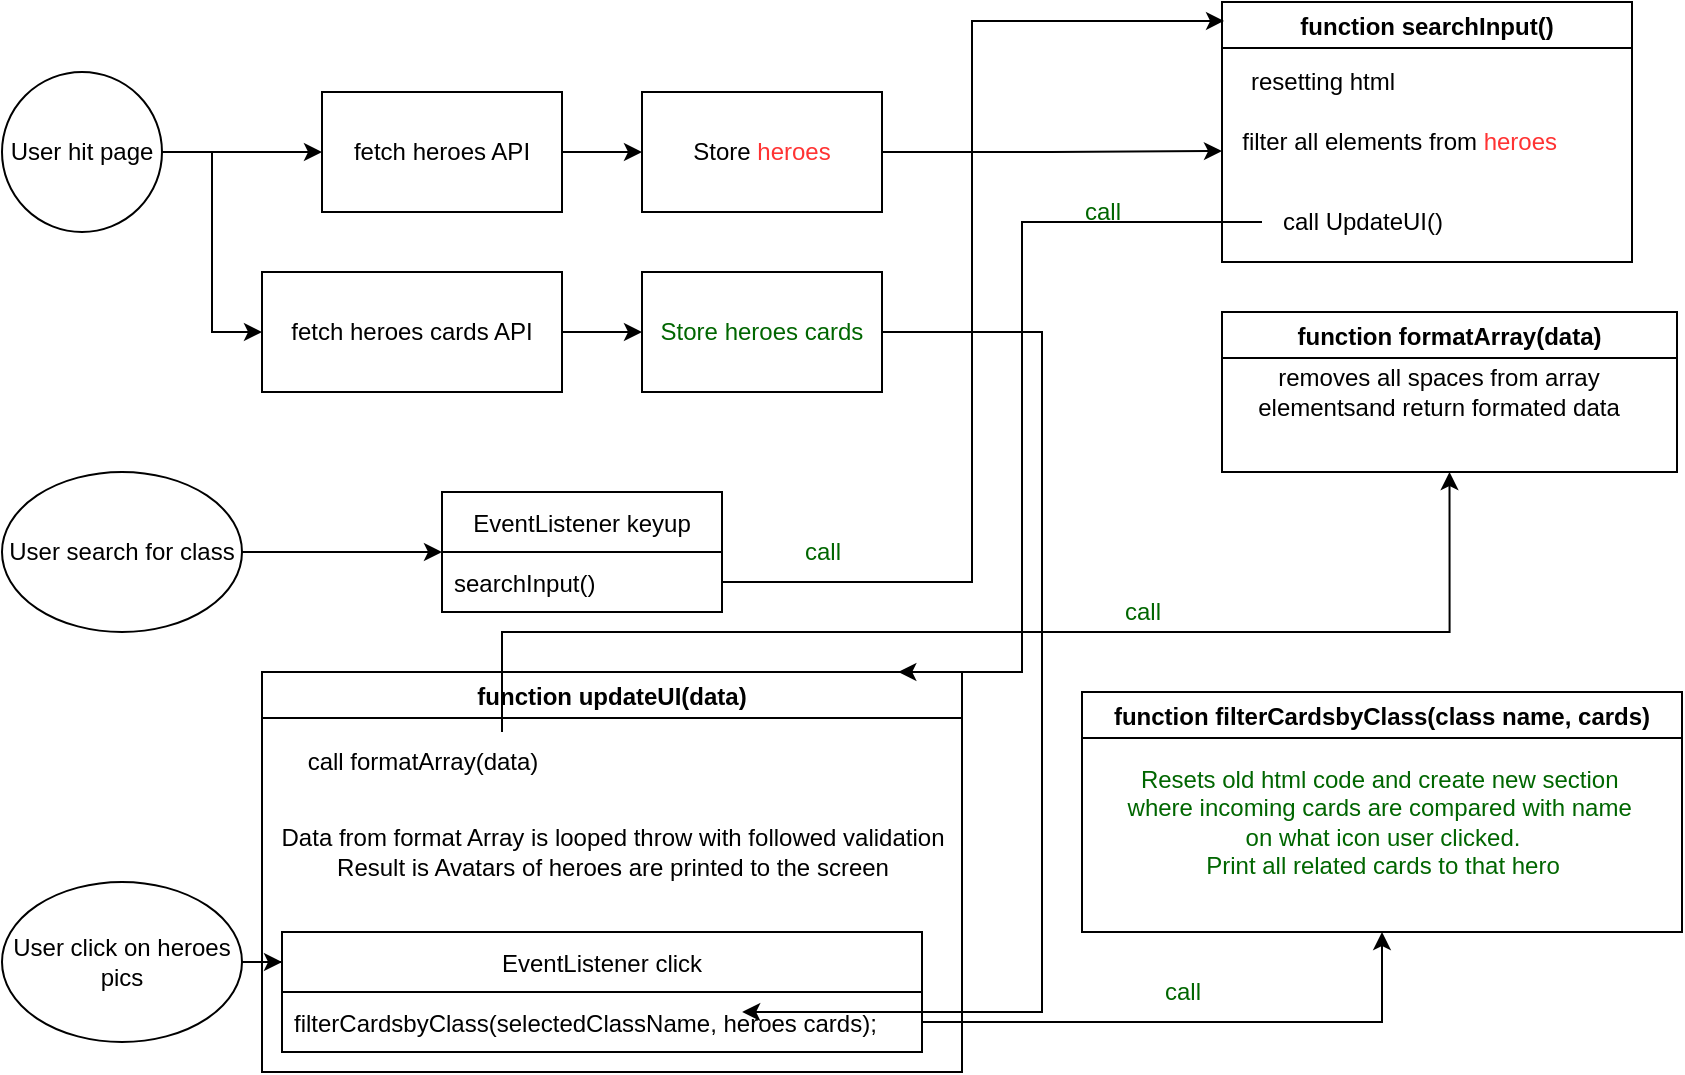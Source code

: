 <mxfile version="20.5.0" type="github">
  <diagram id="PT5i70ApuleBfZ0L2YG0" name="Page-1">
    <mxGraphModel dx="901" dy="1636" grid="1" gridSize="10" guides="1" tooltips="1" connect="1" arrows="1" fold="1" page="1" pageScale="1" pageWidth="850" pageHeight="1100" math="0" shadow="0">
      <root>
        <mxCell id="0" />
        <mxCell id="1" parent="0" />
        <mxCell id="_oNZKD1tMgcTPEdZH6ye-52" style="edgeStyle=orthogonalEdgeStyle;rounded=0;orthogonalLoop=1;jettySize=auto;html=1;" edge="1" parent="1" source="_oNZKD1tMgcTPEdZH6ye-7" target="_oNZKD1tMgcTPEdZH6ye-16">
          <mxGeometry relative="1" as="geometry" />
        </mxCell>
        <mxCell id="_oNZKD1tMgcTPEdZH6ye-7" value="fetch heroes API" style="rounded=0;whiteSpace=wrap;html=1;" vertex="1" parent="1">
          <mxGeometry x="160" y="20" width="120" height="60" as="geometry" />
        </mxCell>
        <mxCell id="_oNZKD1tMgcTPEdZH6ye-40" style="edgeStyle=orthogonalEdgeStyle;rounded=0;orthogonalLoop=1;jettySize=auto;html=1;entryX=0;entryY=0.65;entryDx=0;entryDy=0;entryPerimeter=0;" edge="1" parent="1" source="_oNZKD1tMgcTPEdZH6ye-16" target="_oNZKD1tMgcTPEdZH6ye-36">
          <mxGeometry relative="1" as="geometry" />
        </mxCell>
        <mxCell id="_oNZKD1tMgcTPEdZH6ye-16" value="Store &lt;font color=&quot;#ff3333&quot;&gt;heroes&lt;/font&gt;" style="rounded=0;whiteSpace=wrap;html=1;" vertex="1" parent="1">
          <mxGeometry x="320" y="20" width="120" height="60" as="geometry" />
        </mxCell>
        <mxCell id="_oNZKD1tMgcTPEdZH6ye-51" style="edgeStyle=orthogonalEdgeStyle;rounded=0;orthogonalLoop=1;jettySize=auto;html=1;entryX=0;entryY=0.5;entryDx=0;entryDy=0;" edge="1" parent="1" source="_oNZKD1tMgcTPEdZH6ye-22" target="_oNZKD1tMgcTPEdZH6ye-23">
          <mxGeometry relative="1" as="geometry" />
        </mxCell>
        <mxCell id="_oNZKD1tMgcTPEdZH6ye-22" value="fetch heroes cards API" style="rounded=0;whiteSpace=wrap;html=1;" vertex="1" parent="1">
          <mxGeometry x="130" y="110" width="150" height="60" as="geometry" />
        </mxCell>
        <mxCell id="_oNZKD1tMgcTPEdZH6ye-83" style="edgeStyle=orthogonalEdgeStyle;rounded=0;orthogonalLoop=1;jettySize=auto;html=1;entryX=0.719;entryY=0.333;entryDx=0;entryDy=0;entryPerimeter=0;fontColor=#006600;" edge="1" parent="1" source="_oNZKD1tMgcTPEdZH6ye-23" target="_oNZKD1tMgcTPEdZH6ye-60">
          <mxGeometry relative="1" as="geometry">
            <Array as="points">
              <mxPoint x="520" y="140" />
              <mxPoint x="520" y="480" />
            </Array>
          </mxGeometry>
        </mxCell>
        <mxCell id="_oNZKD1tMgcTPEdZH6ye-23" value="&lt;font color=&quot;#006600&quot;&gt;Store heroes cards&lt;/font&gt;" style="rounded=0;whiteSpace=wrap;html=1;" vertex="1" parent="1">
          <mxGeometry x="320" y="110" width="120" height="60" as="geometry" />
        </mxCell>
        <mxCell id="_oNZKD1tMgcTPEdZH6ye-27" value="EventListener keyup" style="swimlane;fontStyle=0;childLayout=stackLayout;horizontal=1;startSize=30;horizontalStack=0;resizeParent=1;resizeParentMax=0;resizeLast=0;collapsible=1;marginBottom=0;" vertex="1" parent="1">
          <mxGeometry x="220" y="220" width="140" height="60" as="geometry" />
        </mxCell>
        <mxCell id="_oNZKD1tMgcTPEdZH6ye-28" value="searchInput()" style="text;strokeColor=none;fillColor=none;align=left;verticalAlign=middle;spacingLeft=4;spacingRight=4;overflow=hidden;points=[[0,0.5],[1,0.5]];portConstraint=eastwest;rotatable=0;" vertex="1" parent="_oNZKD1tMgcTPEdZH6ye-27">
          <mxGeometry y="30" width="140" height="30" as="geometry" />
        </mxCell>
        <mxCell id="_oNZKD1tMgcTPEdZH6ye-32" style="edgeStyle=orthogonalEdgeStyle;rounded=0;orthogonalLoop=1;jettySize=auto;html=1;" edge="1" parent="1" source="_oNZKD1tMgcTPEdZH6ye-31" target="_oNZKD1tMgcTPEdZH6ye-27">
          <mxGeometry relative="1" as="geometry" />
        </mxCell>
        <mxCell id="_oNZKD1tMgcTPEdZH6ye-31" value="User search for class" style="ellipse;whiteSpace=wrap;html=1;" vertex="1" parent="1">
          <mxGeometry y="210" width="120" height="80" as="geometry" />
        </mxCell>
        <mxCell id="_oNZKD1tMgcTPEdZH6ye-33" value="function searchInput()" style="swimlane;" vertex="1" parent="1">
          <mxGeometry x="610" y="-25" width="205" height="130" as="geometry" />
        </mxCell>
        <mxCell id="_oNZKD1tMgcTPEdZH6ye-35" value="resetting html" style="text;html=1;align=center;verticalAlign=middle;resizable=0;points=[];autosize=1;strokeColor=none;fillColor=none;" vertex="1" parent="_oNZKD1tMgcTPEdZH6ye-33">
          <mxGeometry y="25" width="100" height="30" as="geometry" />
        </mxCell>
        <mxCell id="_oNZKD1tMgcTPEdZH6ye-36" value="filter all elements from &lt;font color=&quot;#ff3333&quot;&gt;heroes&lt;/font&gt;&amp;nbsp;" style="text;html=1;align=center;verticalAlign=middle;resizable=0;points=[];autosize=1;strokeColor=none;fillColor=none;" vertex="1" parent="_oNZKD1tMgcTPEdZH6ye-33">
          <mxGeometry y="55" width="180" height="30" as="geometry" />
        </mxCell>
        <mxCell id="_oNZKD1tMgcTPEdZH6ye-41" value="call UpdateUI()&lt;br&gt;" style="text;html=1;align=center;verticalAlign=middle;resizable=0;points=[];autosize=1;strokeColor=none;fillColor=none;" vertex="1" parent="_oNZKD1tMgcTPEdZH6ye-33">
          <mxGeometry x="20" y="95" width="100" height="30" as="geometry" />
        </mxCell>
        <mxCell id="_oNZKD1tMgcTPEdZH6ye-34" style="edgeStyle=orthogonalEdgeStyle;rounded=0;orthogonalLoop=1;jettySize=auto;html=1;entryX=0.005;entryY=0.073;entryDx=0;entryDy=0;entryPerimeter=0;" edge="1" parent="1" source="_oNZKD1tMgcTPEdZH6ye-28" target="_oNZKD1tMgcTPEdZH6ye-33">
          <mxGeometry relative="1" as="geometry">
            <mxPoint x="560" y="40" as="targetPoint" />
          </mxGeometry>
        </mxCell>
        <mxCell id="_oNZKD1tMgcTPEdZH6ye-42" value="function updateUI(data)" style="swimlane;" vertex="1" parent="1">
          <mxGeometry x="130" y="310" width="350" height="200" as="geometry" />
        </mxCell>
        <mxCell id="_oNZKD1tMgcTPEdZH6ye-43" value="call formatArray(data)" style="text;html=1;align=center;verticalAlign=middle;resizable=0;points=[];autosize=1;strokeColor=none;fillColor=none;" vertex="1" parent="_oNZKD1tMgcTPEdZH6ye-42">
          <mxGeometry x="10" y="30" width="140" height="30" as="geometry" />
        </mxCell>
        <mxCell id="_oNZKD1tMgcTPEdZH6ye-58" value="&lt;font color=&quot;#000000&quot;&gt;Data from format Array is looped throw with followed validation&lt;br&gt;Result is Avatars of heroes are printed to the screen&lt;br&gt;&lt;/font&gt;" style="text;html=1;align=center;verticalAlign=middle;resizable=0;points=[];autosize=1;strokeColor=none;fillColor=none;fontColor=#FF3333;" vertex="1" parent="_oNZKD1tMgcTPEdZH6ye-42">
          <mxGeometry y="70" width="350" height="40" as="geometry" />
        </mxCell>
        <mxCell id="_oNZKD1tMgcTPEdZH6ye-59" value="EventListener click" style="swimlane;fontStyle=0;childLayout=stackLayout;horizontal=1;startSize=30;horizontalStack=0;resizeParent=1;resizeParentMax=0;resizeLast=0;collapsible=1;marginBottom=0;fontColor=#000000;" vertex="1" parent="_oNZKD1tMgcTPEdZH6ye-42">
          <mxGeometry x="10" y="130" width="320" height="60" as="geometry" />
        </mxCell>
        <mxCell id="_oNZKD1tMgcTPEdZH6ye-60" value="          filterCardsbyClass(selectedClassName, heroes cards);" style="text;strokeColor=none;fillColor=none;align=left;verticalAlign=middle;spacingLeft=4;spacingRight=4;overflow=hidden;points=[[0,0.5],[1,0.5]];portConstraint=eastwest;rotatable=0;fontColor=#000000;" vertex="1" parent="_oNZKD1tMgcTPEdZH6ye-59">
          <mxGeometry y="30" width="320" height="30" as="geometry" />
        </mxCell>
        <mxCell id="_oNZKD1tMgcTPEdZH6ye-44" value="function formatArray(data)" style="swimlane;" vertex="1" parent="1">
          <mxGeometry x="610" y="130" width="227.5" height="80" as="geometry" />
        </mxCell>
        <mxCell id="_oNZKD1tMgcTPEdZH6ye-47" value="removes all spaces from array &lt;br&gt;elementsand return formated data" style="text;html=1;align=center;verticalAlign=middle;resizable=0;points=[];autosize=1;strokeColor=none;fillColor=none;" vertex="1" parent="_oNZKD1tMgcTPEdZH6ye-44">
          <mxGeometry x="7.5" y="20" width="200" height="40" as="geometry" />
        </mxCell>
        <mxCell id="_oNZKD1tMgcTPEdZH6ye-54" style="edgeStyle=orthogonalEdgeStyle;rounded=0;orthogonalLoop=1;jettySize=auto;html=1;entryX=0;entryY=0.5;entryDx=0;entryDy=0;" edge="1" parent="1" source="_oNZKD1tMgcTPEdZH6ye-53" target="_oNZKD1tMgcTPEdZH6ye-7">
          <mxGeometry relative="1" as="geometry" />
        </mxCell>
        <mxCell id="_oNZKD1tMgcTPEdZH6ye-55" style="edgeStyle=orthogonalEdgeStyle;rounded=0;orthogonalLoop=1;jettySize=auto;html=1;entryX=0;entryY=0.5;entryDx=0;entryDy=0;" edge="1" parent="1" source="_oNZKD1tMgcTPEdZH6ye-53" target="_oNZKD1tMgcTPEdZH6ye-22">
          <mxGeometry relative="1" as="geometry" />
        </mxCell>
        <mxCell id="_oNZKD1tMgcTPEdZH6ye-53" value="User hit page" style="ellipse;whiteSpace=wrap;html=1;aspect=fixed;" vertex="1" parent="1">
          <mxGeometry y="10" width="80" height="80" as="geometry" />
        </mxCell>
        <mxCell id="_oNZKD1tMgcTPEdZH6ye-56" style="edgeStyle=orthogonalEdgeStyle;rounded=0;orthogonalLoop=1;jettySize=auto;html=1;entryX=0.909;entryY=0;entryDx=0;entryDy=0;entryPerimeter=0;" edge="1" parent="1" source="_oNZKD1tMgcTPEdZH6ye-41" target="_oNZKD1tMgcTPEdZH6ye-42">
          <mxGeometry relative="1" as="geometry">
            <Array as="points">
              <mxPoint x="510" y="85" />
              <mxPoint x="510" y="310" />
            </Array>
          </mxGeometry>
        </mxCell>
        <mxCell id="_oNZKD1tMgcTPEdZH6ye-57" style="edgeStyle=orthogonalEdgeStyle;rounded=0;orthogonalLoop=1;jettySize=auto;html=1;entryX=0.5;entryY=1;entryDx=0;entryDy=0;" edge="1" parent="1" source="_oNZKD1tMgcTPEdZH6ye-43" target="_oNZKD1tMgcTPEdZH6ye-44">
          <mxGeometry relative="1" as="geometry">
            <Array as="points">
              <mxPoint x="250" y="290" />
              <mxPoint x="724" y="290" />
            </Array>
          </mxGeometry>
        </mxCell>
        <mxCell id="_oNZKD1tMgcTPEdZH6ye-69" style="edgeStyle=orthogonalEdgeStyle;rounded=0;orthogonalLoop=1;jettySize=auto;html=1;entryX=0;entryY=0.25;entryDx=0;entryDy=0;fontColor=#000000;" edge="1" parent="1" source="_oNZKD1tMgcTPEdZH6ye-68" target="_oNZKD1tMgcTPEdZH6ye-59">
          <mxGeometry relative="1" as="geometry" />
        </mxCell>
        <mxCell id="_oNZKD1tMgcTPEdZH6ye-68" value="User click on heroes pics" style="ellipse;whiteSpace=wrap;html=1;" vertex="1" parent="1">
          <mxGeometry y="415" width="120" height="80" as="geometry" />
        </mxCell>
        <mxCell id="_oNZKD1tMgcTPEdZH6ye-70" value="function filterCardsbyClass(class name, cards)" style="swimlane;fontColor=#000000;" vertex="1" parent="1">
          <mxGeometry x="540" y="320" width="300" height="120" as="geometry" />
        </mxCell>
        <mxCell id="_oNZKD1tMgcTPEdZH6ye-72" value="Resets old html code and create new section&amp;nbsp;&lt;br&gt;where incoming cards are compared with name&amp;nbsp;&lt;br&gt;on what icon user clicked.&lt;br&gt;Print all related cards to that hero&lt;br&gt;" style="text;html=1;align=center;verticalAlign=middle;resizable=0;points=[];autosize=1;strokeColor=none;fillColor=none;fontColor=#006600;" vertex="1" parent="_oNZKD1tMgcTPEdZH6ye-70">
          <mxGeometry x="10" y="30" width="280" height="70" as="geometry" />
        </mxCell>
        <mxCell id="_oNZKD1tMgcTPEdZH6ye-78" style="edgeStyle=orthogonalEdgeStyle;rounded=0;orthogonalLoop=1;jettySize=auto;html=1;fontColor=#006600;" edge="1" parent="1" source="_oNZKD1tMgcTPEdZH6ye-60" target="_oNZKD1tMgcTPEdZH6ye-70">
          <mxGeometry relative="1" as="geometry" />
        </mxCell>
        <mxCell id="_oNZKD1tMgcTPEdZH6ye-79" value="call&lt;br&gt;" style="text;html=1;align=center;verticalAlign=middle;resizable=0;points=[];autosize=1;strokeColor=none;fillColor=none;fontColor=#006600;" vertex="1" parent="1">
          <mxGeometry x="570" y="455" width="40" height="30" as="geometry" />
        </mxCell>
        <mxCell id="_oNZKD1tMgcTPEdZH6ye-80" value="call" style="text;html=1;align=center;verticalAlign=middle;resizable=0;points=[];autosize=1;strokeColor=none;fillColor=none;fontColor=#006600;" vertex="1" parent="1">
          <mxGeometry x="550" y="265" width="40" height="30" as="geometry" />
        </mxCell>
        <mxCell id="_oNZKD1tMgcTPEdZH6ye-81" value="call" style="text;html=1;align=center;verticalAlign=middle;resizable=0;points=[];autosize=1;strokeColor=none;fillColor=none;fontColor=#006600;" vertex="1" parent="1">
          <mxGeometry x="530" y="65" width="40" height="30" as="geometry" />
        </mxCell>
        <mxCell id="_oNZKD1tMgcTPEdZH6ye-82" value="call" style="text;html=1;align=center;verticalAlign=middle;resizable=0;points=[];autosize=1;strokeColor=none;fillColor=none;fontColor=#006600;" vertex="1" parent="1">
          <mxGeometry x="390" y="235" width="40" height="30" as="geometry" />
        </mxCell>
      </root>
    </mxGraphModel>
  </diagram>
</mxfile>
